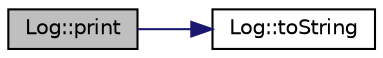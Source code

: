 digraph "Log::print"
{
 // LATEX_PDF_SIZE
  edge [fontname="Helvetica",fontsize="10",labelfontname="Helvetica",labelfontsize="10"];
  node [fontname="Helvetica",fontsize="10",shape=record];
  rankdir="LR";
  Node1 [label="Log::print",height=0.2,width=0.4,color="black", fillcolor="grey75", style="filled", fontcolor="black",tooltip="Prints a message to the standard output."];
  Node1 -> Node2 [color="midnightblue",fontsize="10",style="solid",fontname="Helvetica"];
  Node2 [label="Log::toString",height=0.2,width=0.4,color="black", fillcolor="white", style="filled",URL="$classLog.html#abf68bac2174431a2978acbeedef9f714",tooltip="Converts the severity level to a string representation."];
}
